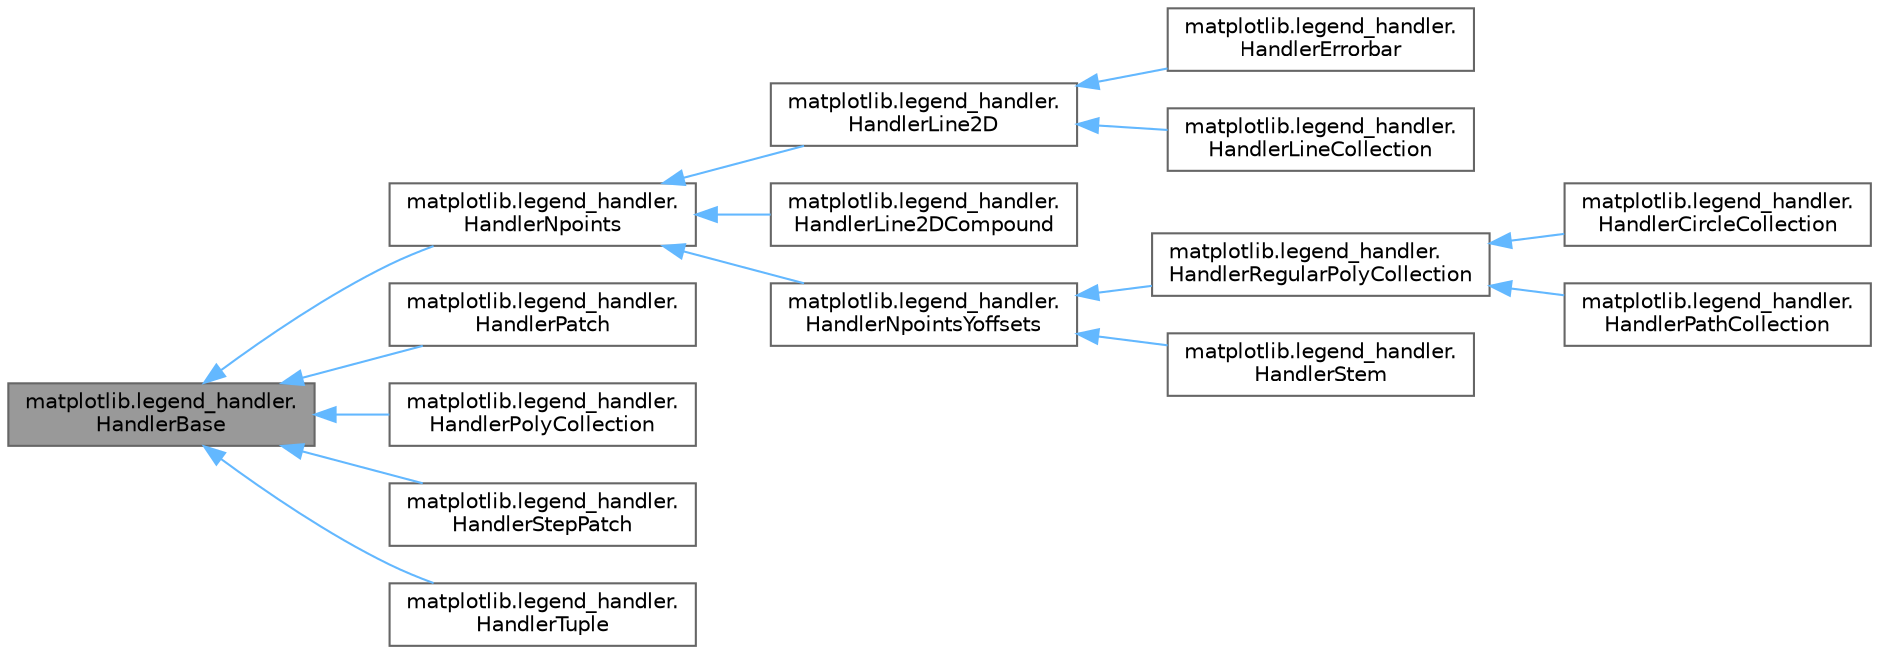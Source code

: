 digraph "matplotlib.legend_handler.HandlerBase"
{
 // LATEX_PDF_SIZE
  bgcolor="transparent";
  edge [fontname=Helvetica,fontsize=10,labelfontname=Helvetica,labelfontsize=10];
  node [fontname=Helvetica,fontsize=10,shape=box,height=0.2,width=0.4];
  rankdir="LR";
  Node1 [id="Node000001",label="matplotlib.legend_handler.\lHandlerBase",height=0.2,width=0.4,color="gray40", fillcolor="grey60", style="filled", fontcolor="black",tooltip=" "];
  Node1 -> Node2 [id="edge15_Node000001_Node000002",dir="back",color="steelblue1",style="solid",tooltip=" "];
  Node2 [id="Node000002",label="matplotlib.legend_handler.\lHandlerNpoints",height=0.2,width=0.4,color="gray40", fillcolor="white", style="filled",URL="$d1/d1a/classmatplotlib_1_1legend__handler_1_1HandlerNpoints.html",tooltip=" "];
  Node2 -> Node3 [id="edge16_Node000002_Node000003",dir="back",color="steelblue1",style="solid",tooltip=" "];
  Node3 [id="Node000003",label="matplotlib.legend_handler.\lHandlerLine2D",height=0.2,width=0.4,color="gray40", fillcolor="white", style="filled",URL="$d3/d69/classmatplotlib_1_1legend__handler_1_1HandlerLine2D.html",tooltip=" "];
  Node3 -> Node4 [id="edge17_Node000003_Node000004",dir="back",color="steelblue1",style="solid",tooltip=" "];
  Node4 [id="Node000004",label="matplotlib.legend_handler.\lHandlerErrorbar",height=0.2,width=0.4,color="gray40", fillcolor="white", style="filled",URL="$dc/d47/classmatplotlib_1_1legend__handler_1_1HandlerErrorbar.html",tooltip=" "];
  Node3 -> Node5 [id="edge18_Node000003_Node000005",dir="back",color="steelblue1",style="solid",tooltip=" "];
  Node5 [id="Node000005",label="matplotlib.legend_handler.\lHandlerLineCollection",height=0.2,width=0.4,color="gray40", fillcolor="white", style="filled",URL="$d9/dd4/classmatplotlib_1_1legend__handler_1_1HandlerLineCollection.html",tooltip=" "];
  Node2 -> Node6 [id="edge19_Node000002_Node000006",dir="back",color="steelblue1",style="solid",tooltip=" "];
  Node6 [id="Node000006",label="matplotlib.legend_handler.\lHandlerLine2DCompound",height=0.2,width=0.4,color="gray40", fillcolor="white", style="filled",URL="$d7/d59/classmatplotlib_1_1legend__handler_1_1HandlerLine2DCompound.html",tooltip=" "];
  Node2 -> Node7 [id="edge20_Node000002_Node000007",dir="back",color="steelblue1",style="solid",tooltip=" "];
  Node7 [id="Node000007",label="matplotlib.legend_handler.\lHandlerNpointsYoffsets",height=0.2,width=0.4,color="gray40", fillcolor="white", style="filled",URL="$d0/d48/classmatplotlib_1_1legend__handler_1_1HandlerNpointsYoffsets.html",tooltip=" "];
  Node7 -> Node8 [id="edge21_Node000007_Node000008",dir="back",color="steelblue1",style="solid",tooltip=" "];
  Node8 [id="Node000008",label="matplotlib.legend_handler.\lHandlerRegularPolyCollection",height=0.2,width=0.4,color="gray40", fillcolor="white", style="filled",URL="$df/d9e/classmatplotlib_1_1legend__handler_1_1HandlerRegularPolyCollection.html",tooltip=" "];
  Node8 -> Node9 [id="edge22_Node000008_Node000009",dir="back",color="steelblue1",style="solid",tooltip=" "];
  Node9 [id="Node000009",label="matplotlib.legend_handler.\lHandlerCircleCollection",height=0.2,width=0.4,color="gray40", fillcolor="white", style="filled",URL="$d0/d69/classmatplotlib_1_1legend__handler_1_1HandlerCircleCollection.html",tooltip=" "];
  Node8 -> Node10 [id="edge23_Node000008_Node000010",dir="back",color="steelblue1",style="solid",tooltip=" "];
  Node10 [id="Node000010",label="matplotlib.legend_handler.\lHandlerPathCollection",height=0.2,width=0.4,color="gray40", fillcolor="white", style="filled",URL="$d5/d7f/classmatplotlib_1_1legend__handler_1_1HandlerPathCollection.html",tooltip=" "];
  Node7 -> Node11 [id="edge24_Node000007_Node000011",dir="back",color="steelblue1",style="solid",tooltip=" "];
  Node11 [id="Node000011",label="matplotlib.legend_handler.\lHandlerStem",height=0.2,width=0.4,color="gray40", fillcolor="white", style="filled",URL="$da/d8a/classmatplotlib_1_1legend__handler_1_1HandlerStem.html",tooltip=" "];
  Node1 -> Node12 [id="edge25_Node000001_Node000012",dir="back",color="steelblue1",style="solid",tooltip=" "];
  Node12 [id="Node000012",label="matplotlib.legend_handler.\lHandlerPatch",height=0.2,width=0.4,color="gray40", fillcolor="white", style="filled",URL="$db/d0e/classmatplotlib_1_1legend__handler_1_1HandlerPatch.html",tooltip=" "];
  Node1 -> Node13 [id="edge26_Node000001_Node000013",dir="back",color="steelblue1",style="solid",tooltip=" "];
  Node13 [id="Node000013",label="matplotlib.legend_handler.\lHandlerPolyCollection",height=0.2,width=0.4,color="gray40", fillcolor="white", style="filled",URL="$d0/db0/classmatplotlib_1_1legend__handler_1_1HandlerPolyCollection.html",tooltip=" "];
  Node1 -> Node14 [id="edge27_Node000001_Node000014",dir="back",color="steelblue1",style="solid",tooltip=" "];
  Node14 [id="Node000014",label="matplotlib.legend_handler.\lHandlerStepPatch",height=0.2,width=0.4,color="gray40", fillcolor="white", style="filled",URL="$d4/dbe/classmatplotlib_1_1legend__handler_1_1HandlerStepPatch.html",tooltip=" "];
  Node1 -> Node15 [id="edge28_Node000001_Node000015",dir="back",color="steelblue1",style="solid",tooltip=" "];
  Node15 [id="Node000015",label="matplotlib.legend_handler.\lHandlerTuple",height=0.2,width=0.4,color="gray40", fillcolor="white", style="filled",URL="$d7/d6c/classmatplotlib_1_1legend__handler_1_1HandlerTuple.html",tooltip=" "];
}
